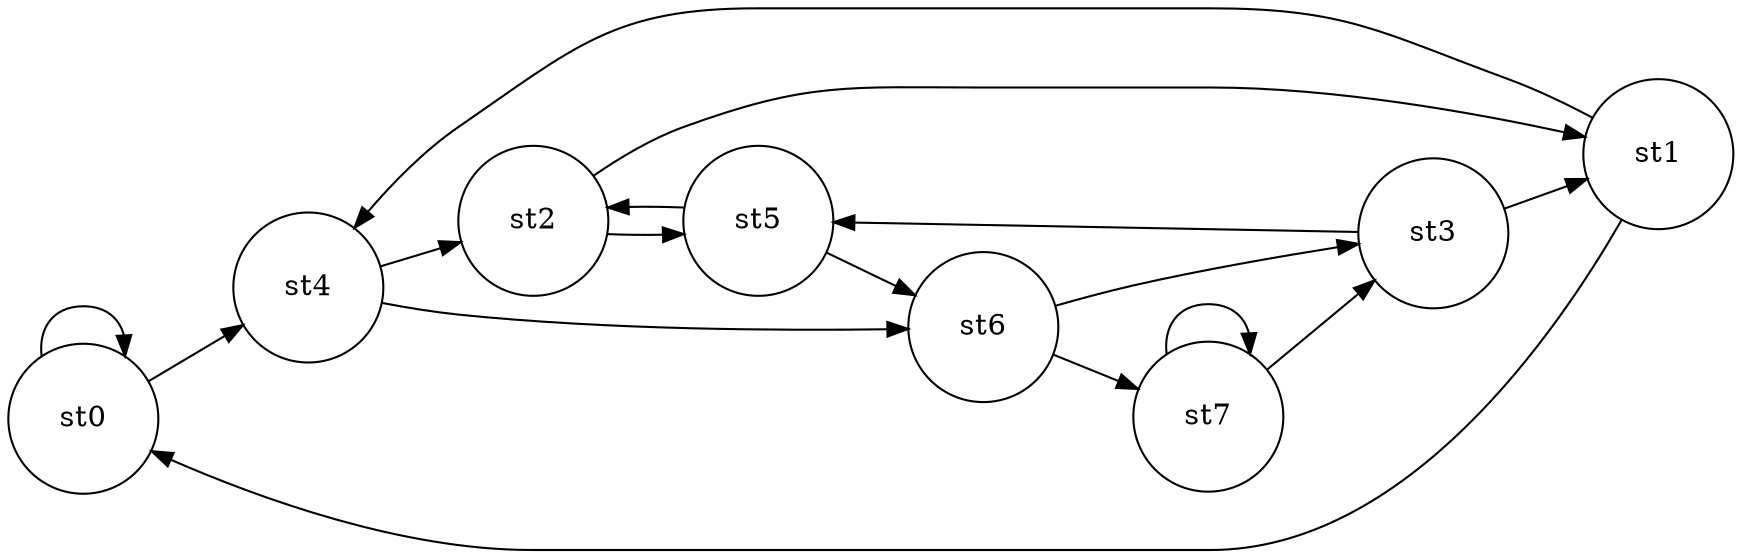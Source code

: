 #Total states is 0, including 0 states and 0 newstates
#Total transisions is 0, including 0 transistions and 0 new transitions
digraph finite_state_machine {
	rankdir=LR;
	size="20,20";
	resolution="300";
	overlap=false;

	node [shape = circle, fixedsize=true, width = 1, color = red, style = filled];

	node [shape = circle, color = black, style = unfilled];
	st0;
 	st1;
 	st2;
 	st3;
 	st4;
 	st5;
 	st6;
 	st7;
 	st0 -> st0;
	st0 -> st4;
	st1 -> st0;
	st1 -> st4;
	st2 -> st1;
	st2 -> st5;
	st3 -> st1;
	st3 -> st5;
	st4 -> st2;
	st4 -> st6;
	st5 -> st2;
	st5 -> st6;
	st6 -> st3;
	st6 -> st7;
	st7 -> st3;
	st7 -> st7;
}
